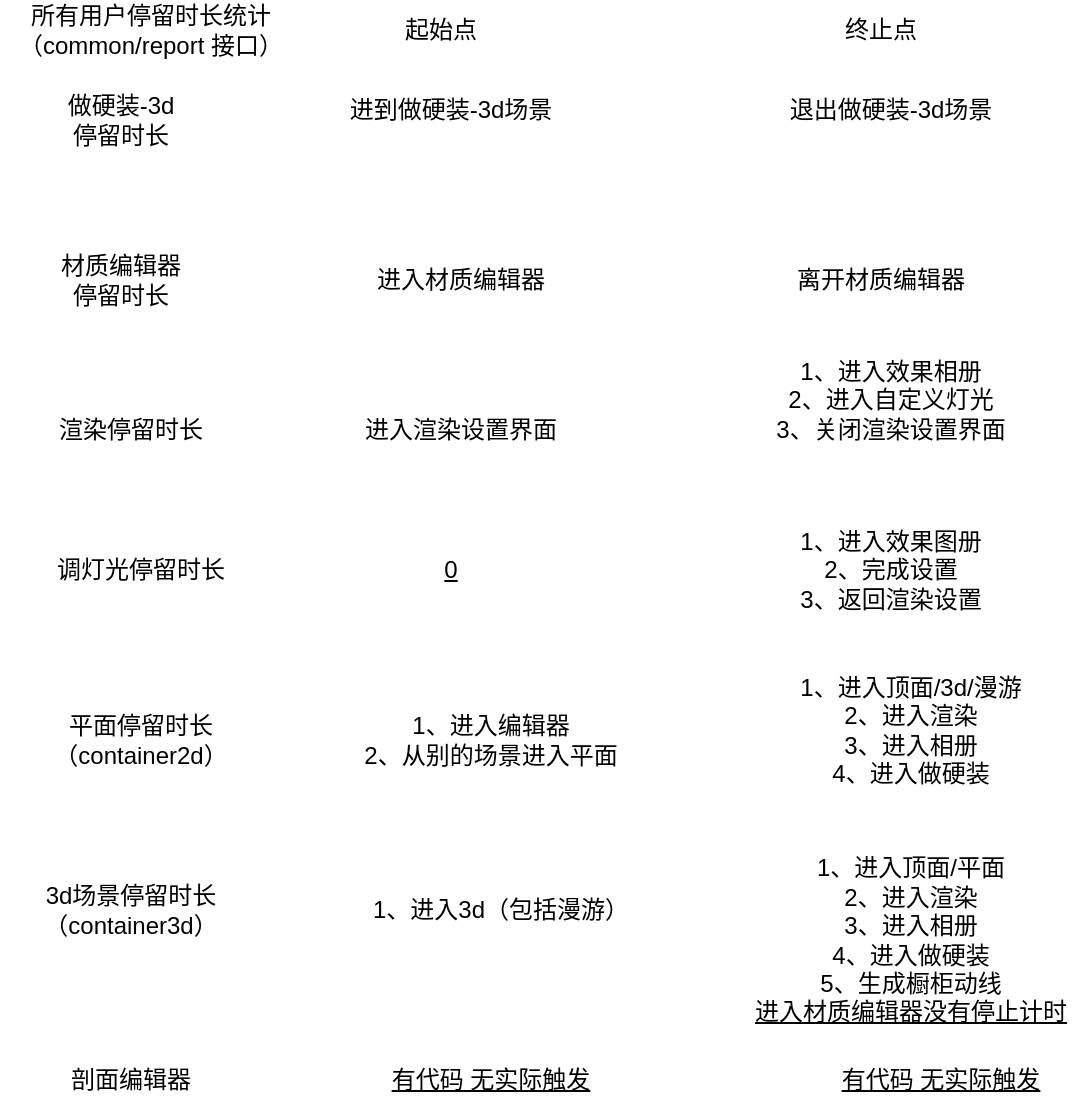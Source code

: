 <mxfile version="14.9.3" type="github">
  <diagram id="-9YmKGkhsrs5FqviCqAm" name="Page-1">
    <mxGraphModel dx="1414" dy="754" grid="1" gridSize="10" guides="1" tooltips="1" connect="1" arrows="1" fold="1" page="1" pageScale="1" pageWidth="827" pageHeight="1169" math="0" shadow="0">
      <root>
        <mxCell id="0" />
        <mxCell id="1" parent="0" />
        <mxCell id="VZHS6qJboawIjnJRVNmN-1" value="所有用户停留时长统计&lt;br&gt;（common/report 接口）" style="text;html=1;resizable=0;autosize=1;align=center;verticalAlign=middle;points=[];fillColor=none;strokeColor=none;rounded=0;" vertex="1" parent="1">
          <mxGeometry x="115" y="45" width="150" height="30" as="geometry" />
        </mxCell>
        <mxCell id="VZHS6qJboawIjnJRVNmN-2" value="进到做硬装-3d场景" style="text;html=1;resizable=0;autosize=1;align=center;verticalAlign=middle;points=[];fillColor=none;strokeColor=none;rounded=0;" vertex="1" parent="1">
          <mxGeometry x="280" y="90" width="120" height="20" as="geometry" />
        </mxCell>
        <mxCell id="VZHS6qJboawIjnJRVNmN-3" value="起始点" style="text;html=1;resizable=0;autosize=1;align=center;verticalAlign=middle;points=[];fillColor=none;strokeColor=none;rounded=0;" vertex="1" parent="1">
          <mxGeometry x="310" y="50" width="50" height="20" as="geometry" />
        </mxCell>
        <mxCell id="VZHS6qJboawIjnJRVNmN-4" value="终止点" style="text;html=1;resizable=0;autosize=1;align=center;verticalAlign=middle;points=[];fillColor=none;strokeColor=none;rounded=0;" vertex="1" parent="1">
          <mxGeometry x="530" y="50" width="50" height="20" as="geometry" />
        </mxCell>
        <mxCell id="VZHS6qJboawIjnJRVNmN-5" value="退出做硬装-3d场景" style="text;html=1;resizable=0;autosize=1;align=center;verticalAlign=middle;points=[];fillColor=none;strokeColor=none;rounded=0;" vertex="1" parent="1">
          <mxGeometry x="500" y="90" width="120" height="20" as="geometry" />
        </mxCell>
        <mxCell id="VZHS6qJboawIjnJRVNmN-6" value="材质编辑器&lt;br&gt;停留时长" style="text;html=1;resizable=0;autosize=1;align=center;verticalAlign=middle;points=[];fillColor=none;strokeColor=none;rounded=0;" vertex="1" parent="1">
          <mxGeometry x="135" y="170" width="80" height="30" as="geometry" />
        </mxCell>
        <mxCell id="VZHS6qJboawIjnJRVNmN-7" value="做硬装-3d&lt;br&gt;停留时长" style="text;html=1;resizable=0;autosize=1;align=center;verticalAlign=middle;points=[];fillColor=none;strokeColor=none;rounded=0;" vertex="1" parent="1">
          <mxGeometry x="140" y="90" width="70" height="30" as="geometry" />
        </mxCell>
        <mxCell id="VZHS6qJboawIjnJRVNmN-8" value="进入材质编辑器" style="text;html=1;resizable=0;autosize=1;align=center;verticalAlign=middle;points=[];fillColor=none;strokeColor=none;rounded=0;" vertex="1" parent="1">
          <mxGeometry x="295" y="175" width="100" height="20" as="geometry" />
        </mxCell>
        <mxCell id="VZHS6qJboawIjnJRVNmN-9" value="离开材质编辑器" style="text;html=1;resizable=0;autosize=1;align=center;verticalAlign=middle;points=[];fillColor=none;strokeColor=none;rounded=0;" vertex="1" parent="1">
          <mxGeometry x="505" y="175" width="100" height="20" as="geometry" />
        </mxCell>
        <mxCell id="VZHS6qJboawIjnJRVNmN-10" value="进入渲染设置界面" style="text;html=1;resizable=0;autosize=1;align=center;verticalAlign=middle;points=[];fillColor=none;strokeColor=none;rounded=0;" vertex="1" parent="1">
          <mxGeometry x="290" y="250" width="110" height="20" as="geometry" />
        </mxCell>
        <mxCell id="VZHS6qJboawIjnJRVNmN-11" value="1、进入效果相册&lt;br&gt;2、进入自定义灯光&lt;br&gt;3、关闭渲染设置界面" style="text;html=1;resizable=0;autosize=1;align=center;verticalAlign=middle;points=[];fillColor=none;strokeColor=none;rounded=0;" vertex="1" parent="1">
          <mxGeometry x="495" y="220" width="130" height="50" as="geometry" />
        </mxCell>
        <mxCell id="VZHS6qJboawIjnJRVNmN-12" value="渲染停留时长" style="text;html=1;resizable=0;autosize=1;align=center;verticalAlign=middle;points=[];fillColor=none;strokeColor=none;rounded=0;" vertex="1" parent="1">
          <mxGeometry x="135" y="250" width="90" height="20" as="geometry" />
        </mxCell>
        <mxCell id="VZHS6qJboawIjnJRVNmN-13" value="1、进入效果图册&lt;br&gt;2、完成设置&lt;br&gt;3、返回渲染设置" style="text;html=1;resizable=0;autosize=1;align=center;verticalAlign=middle;points=[];fillColor=none;strokeColor=none;rounded=0;" vertex="1" parent="1">
          <mxGeometry x="505" y="305" width="110" height="50" as="geometry" />
        </mxCell>
        <mxCell id="VZHS6qJboawIjnJRVNmN-14" value="&lt;u&gt;0&lt;/u&gt;" style="text;html=1;resizable=0;autosize=1;align=center;verticalAlign=middle;points=[];fillColor=none;strokeColor=none;rounded=0;" vertex="1" parent="1">
          <mxGeometry x="330" y="320" width="20" height="20" as="geometry" />
        </mxCell>
        <mxCell id="VZHS6qJboawIjnJRVNmN-15" value="调灯光停留时长" style="text;html=1;resizable=0;autosize=1;align=center;verticalAlign=middle;points=[];fillColor=none;strokeColor=none;rounded=0;" vertex="1" parent="1">
          <mxGeometry x="135" y="320" width="100" height="20" as="geometry" />
        </mxCell>
        <mxCell id="VZHS6qJboawIjnJRVNmN-16" value="平面停留时长&lt;br&gt;（container2d）" style="text;html=1;resizable=0;autosize=1;align=center;verticalAlign=middle;points=[];fillColor=none;strokeColor=none;rounded=0;" vertex="1" parent="1">
          <mxGeometry x="135" y="400" width="100" height="30" as="geometry" />
        </mxCell>
        <mxCell id="VZHS6qJboawIjnJRVNmN-17" value="1、进入编辑器&lt;br&gt;2、从别的场景进入平面" style="text;html=1;resizable=0;autosize=1;align=center;verticalAlign=middle;points=[];fillColor=none;strokeColor=none;rounded=0;" vertex="1" parent="1">
          <mxGeometry x="290" y="400" width="140" height="30" as="geometry" />
        </mxCell>
        <mxCell id="VZHS6qJboawIjnJRVNmN-18" value="1、进入顶面/3d/漫游&lt;br&gt;2、进入渲染&lt;br&gt;3、进入相册&lt;br&gt;4、进入做硬装" style="text;html=1;resizable=0;autosize=1;align=center;verticalAlign=middle;points=[];fillColor=none;strokeColor=none;rounded=0;" vertex="1" parent="1">
          <mxGeometry x="505" y="380" width="130" height="60" as="geometry" />
        </mxCell>
        <mxCell id="VZHS6qJboawIjnJRVNmN-19" value="3d场景停留时长&lt;br&gt;（container3d）" style="text;html=1;resizable=0;autosize=1;align=center;verticalAlign=middle;points=[];fillColor=none;strokeColor=none;rounded=0;" vertex="1" parent="1">
          <mxGeometry x="130" y="485" width="100" height="30" as="geometry" />
        </mxCell>
        <mxCell id="VZHS6qJboawIjnJRVNmN-20" value="1、进入3d（包括漫游）" style="text;html=1;resizable=0;autosize=1;align=center;verticalAlign=middle;points=[];fillColor=none;strokeColor=none;rounded=0;" vertex="1" parent="1">
          <mxGeometry x="295" y="490" width="140" height="20" as="geometry" />
        </mxCell>
        <mxCell id="VZHS6qJboawIjnJRVNmN-21" value="1、进入顶面/平面&lt;br&gt;2、进入渲染&lt;br&gt;3、进入相册&lt;br&gt;4、进入做硬装&lt;br&gt;5、生成橱柜动线&lt;br&gt;&lt;u&gt;进入材质编辑器没有停止计时&lt;/u&gt;" style="text;html=1;resizable=0;autosize=1;align=center;verticalAlign=middle;points=[];fillColor=none;strokeColor=none;rounded=0;" vertex="1" parent="1">
          <mxGeometry x="485" y="470" width="170" height="90" as="geometry" />
        </mxCell>
        <mxCell id="VZHS6qJboawIjnJRVNmN-22" value="剖面编辑器" style="text;html=1;resizable=0;autosize=1;align=center;verticalAlign=middle;points=[];fillColor=none;strokeColor=none;rounded=0;" vertex="1" parent="1">
          <mxGeometry x="140" y="574.5" width="80" height="20" as="geometry" />
        </mxCell>
        <mxCell id="VZHS6qJboawIjnJRVNmN-23" value="&lt;u&gt;有代码 无实际触发&lt;/u&gt;" style="text;html=1;resizable=0;autosize=1;align=center;verticalAlign=middle;points=[];fillColor=none;strokeColor=none;rounded=0;" vertex="1" parent="1">
          <mxGeometry x="305" y="575" width="110" height="20" as="geometry" />
        </mxCell>
        <mxCell id="VZHS6qJboawIjnJRVNmN-24" value="&lt;u&gt;有代码 无实际触发&lt;/u&gt;" style="text;html=1;resizable=0;autosize=1;align=center;verticalAlign=middle;points=[];fillColor=none;strokeColor=none;rounded=0;" vertex="1" parent="1">
          <mxGeometry x="530" y="575" width="110" height="20" as="geometry" />
        </mxCell>
      </root>
    </mxGraphModel>
  </diagram>
</mxfile>
